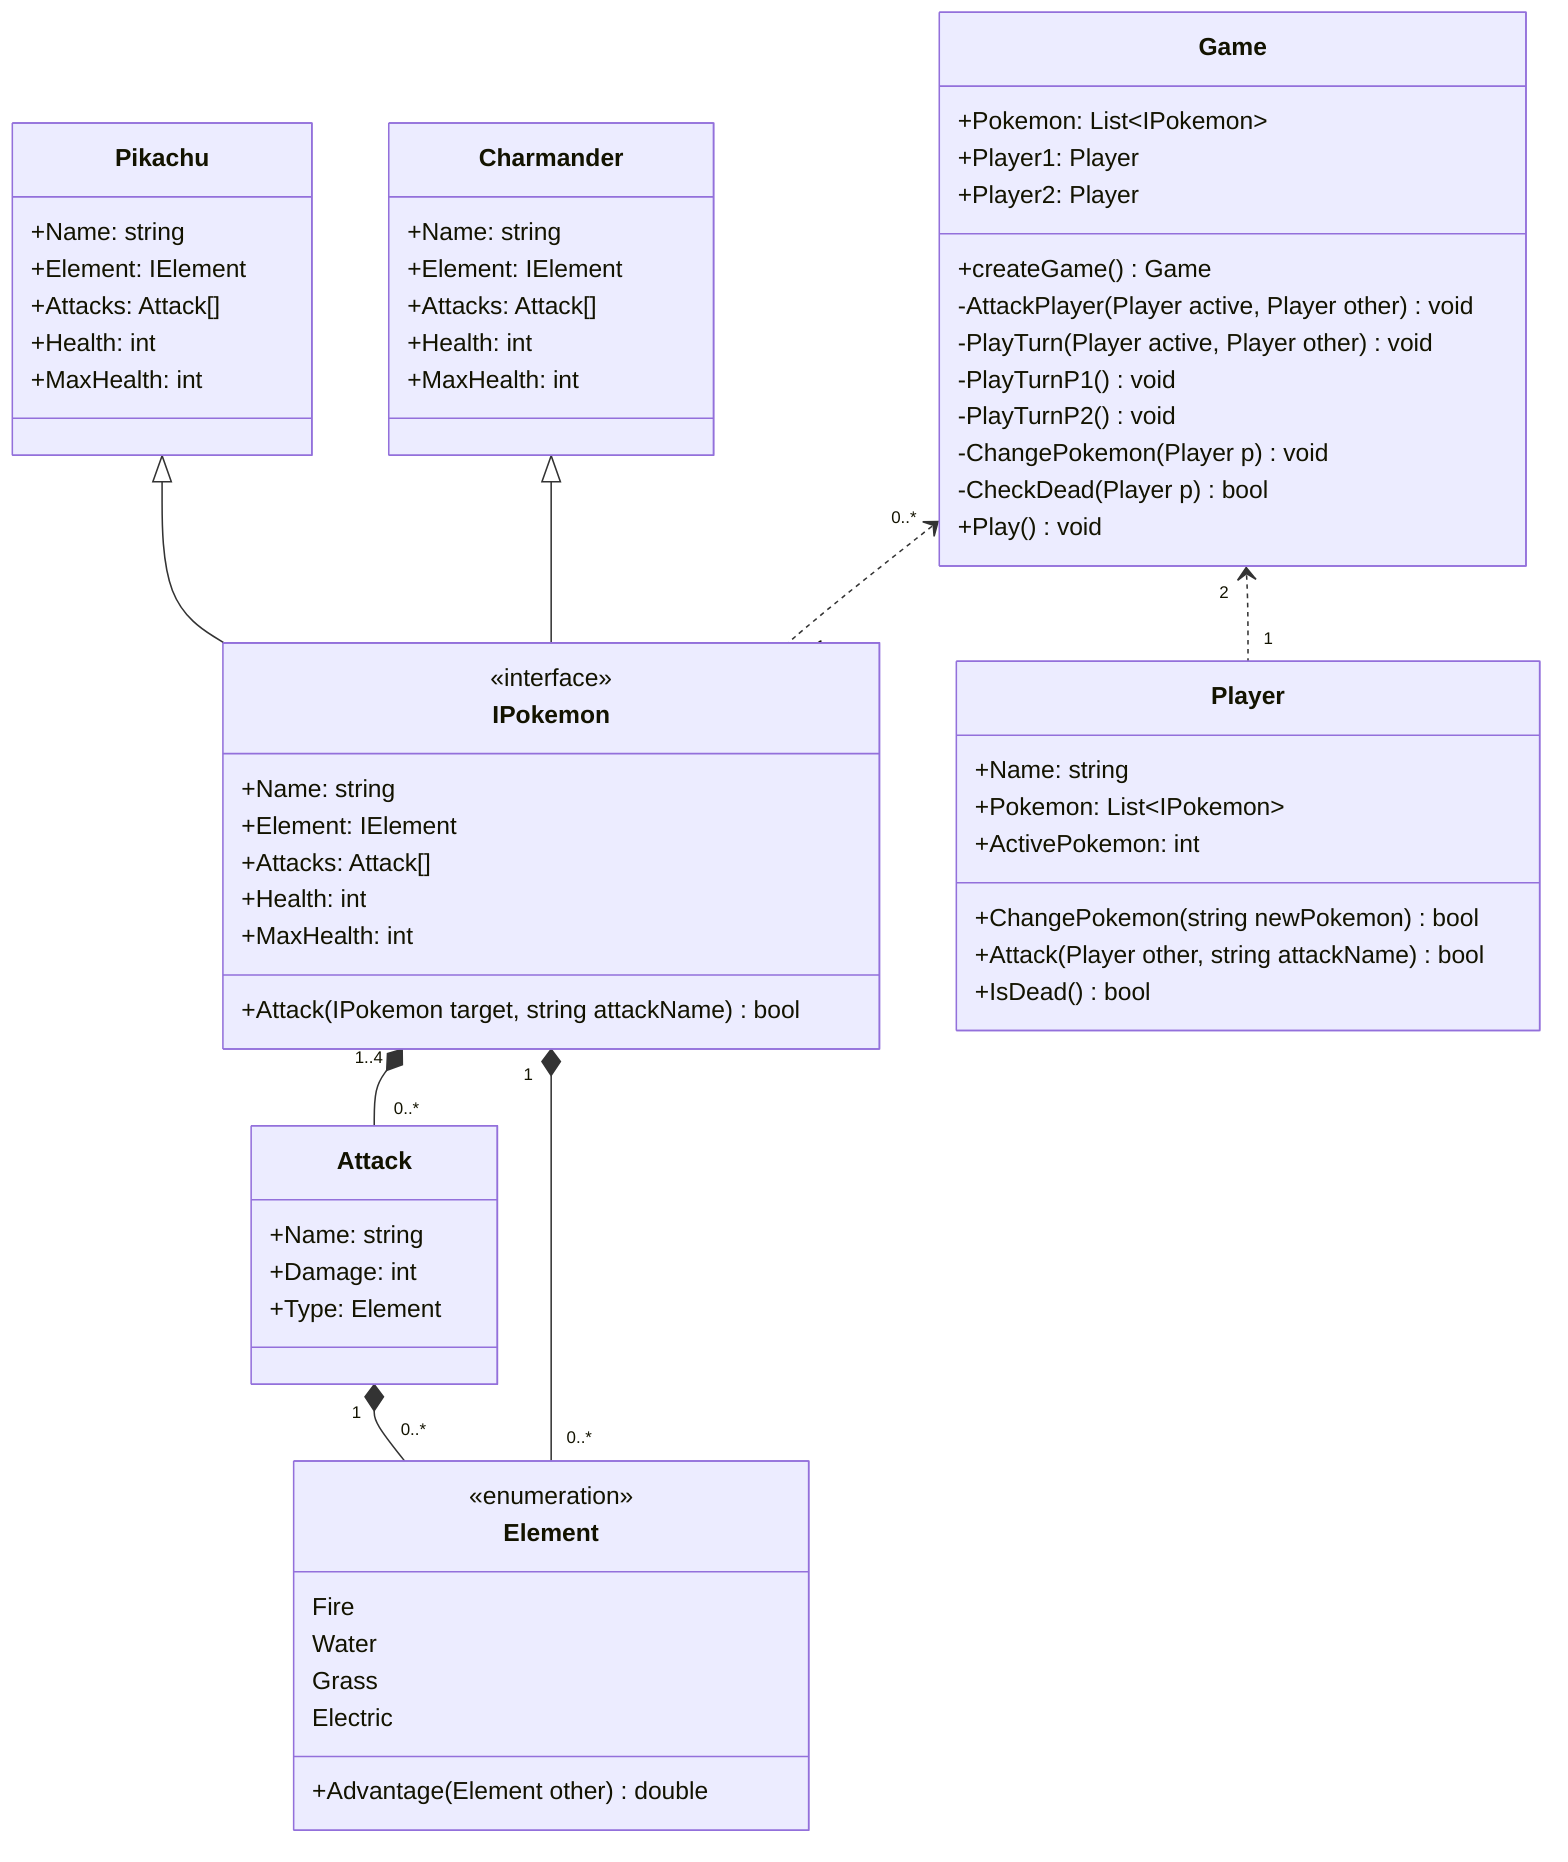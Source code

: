 %% Quedó precioso, ya sé
classDiagram
   accTitle: Diagrama de Clases Proyecto Final

   class Game {
     +Pokemon: List~IPokemon~
     +Player1: Player
     +Player2: Player

     +createGame() Game
     -AttackPlayer(Player active, Player other) void
     -PlayTurn(Player active, Player other) void
     -PlayTurnP1() void
     -PlayTurnP2() void
     -ChangePokemon(Player p) void
     -CheckDead(Player p) bool
     +Play() void
   }
   Game "0..*" <.. "1" IPokemon
   Game "2" <.. "1" Player

   <<interface>> IPokemon
   class IPokemon {
     +Name: string
     +Element: IElement
     +Attacks: Attack[]
     +Health: int
     +MaxHealth: int

     +Attack(IPokemon target, string attackName) bool
   }
   IPokemon "1" *-- "0..*" Element
   IPokemon "1..4" *-- "0..*" Attack
   <<enumeration>> Element
   class Element {
     Fire
     Water
     Grass
     Electric

     +Advantage(Element other) double
   }

   class Attack {
     +Name: string
     +Damage: int
     +Type: Element
   }
   Attack "1" *-- "0..*" Element

   class Player {
     +Name: string
     +Pokemon: List~IPokemon~
     +ActivePokemon: int

     +ChangePokemon(string newPokemon) bool
     +Attack(Player other, string attackName) bool
     +IsDead() bool
   }

   class Charmander {
     +Name: string
     +Element: IElement
     +Attacks: Attack[]
     +Health: int
     +MaxHealth: int
   }
   Charmander <|-- IPokemon

   class Pikachu {
     +Name: string
     +Element: IElement
     +Attacks: Attack[]
     +Health: int
     +MaxHealth: int
   }
   Pikachu <|-- IPokemon